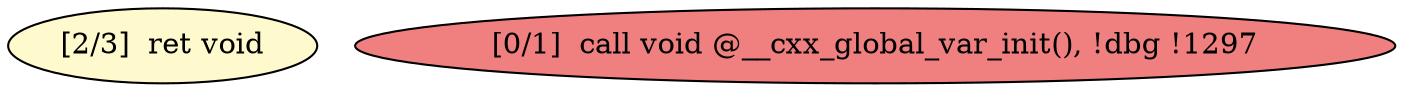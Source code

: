 
digraph G {


node336 [fillcolor=lemonchiffon,label="[2/3]  ret void",shape=ellipse,style=filled ]
node335 [fillcolor=lightcoral,label="[0/1]  call void @__cxx_global_var_init(), !dbg !1297",shape=ellipse,style=filled ]



}
